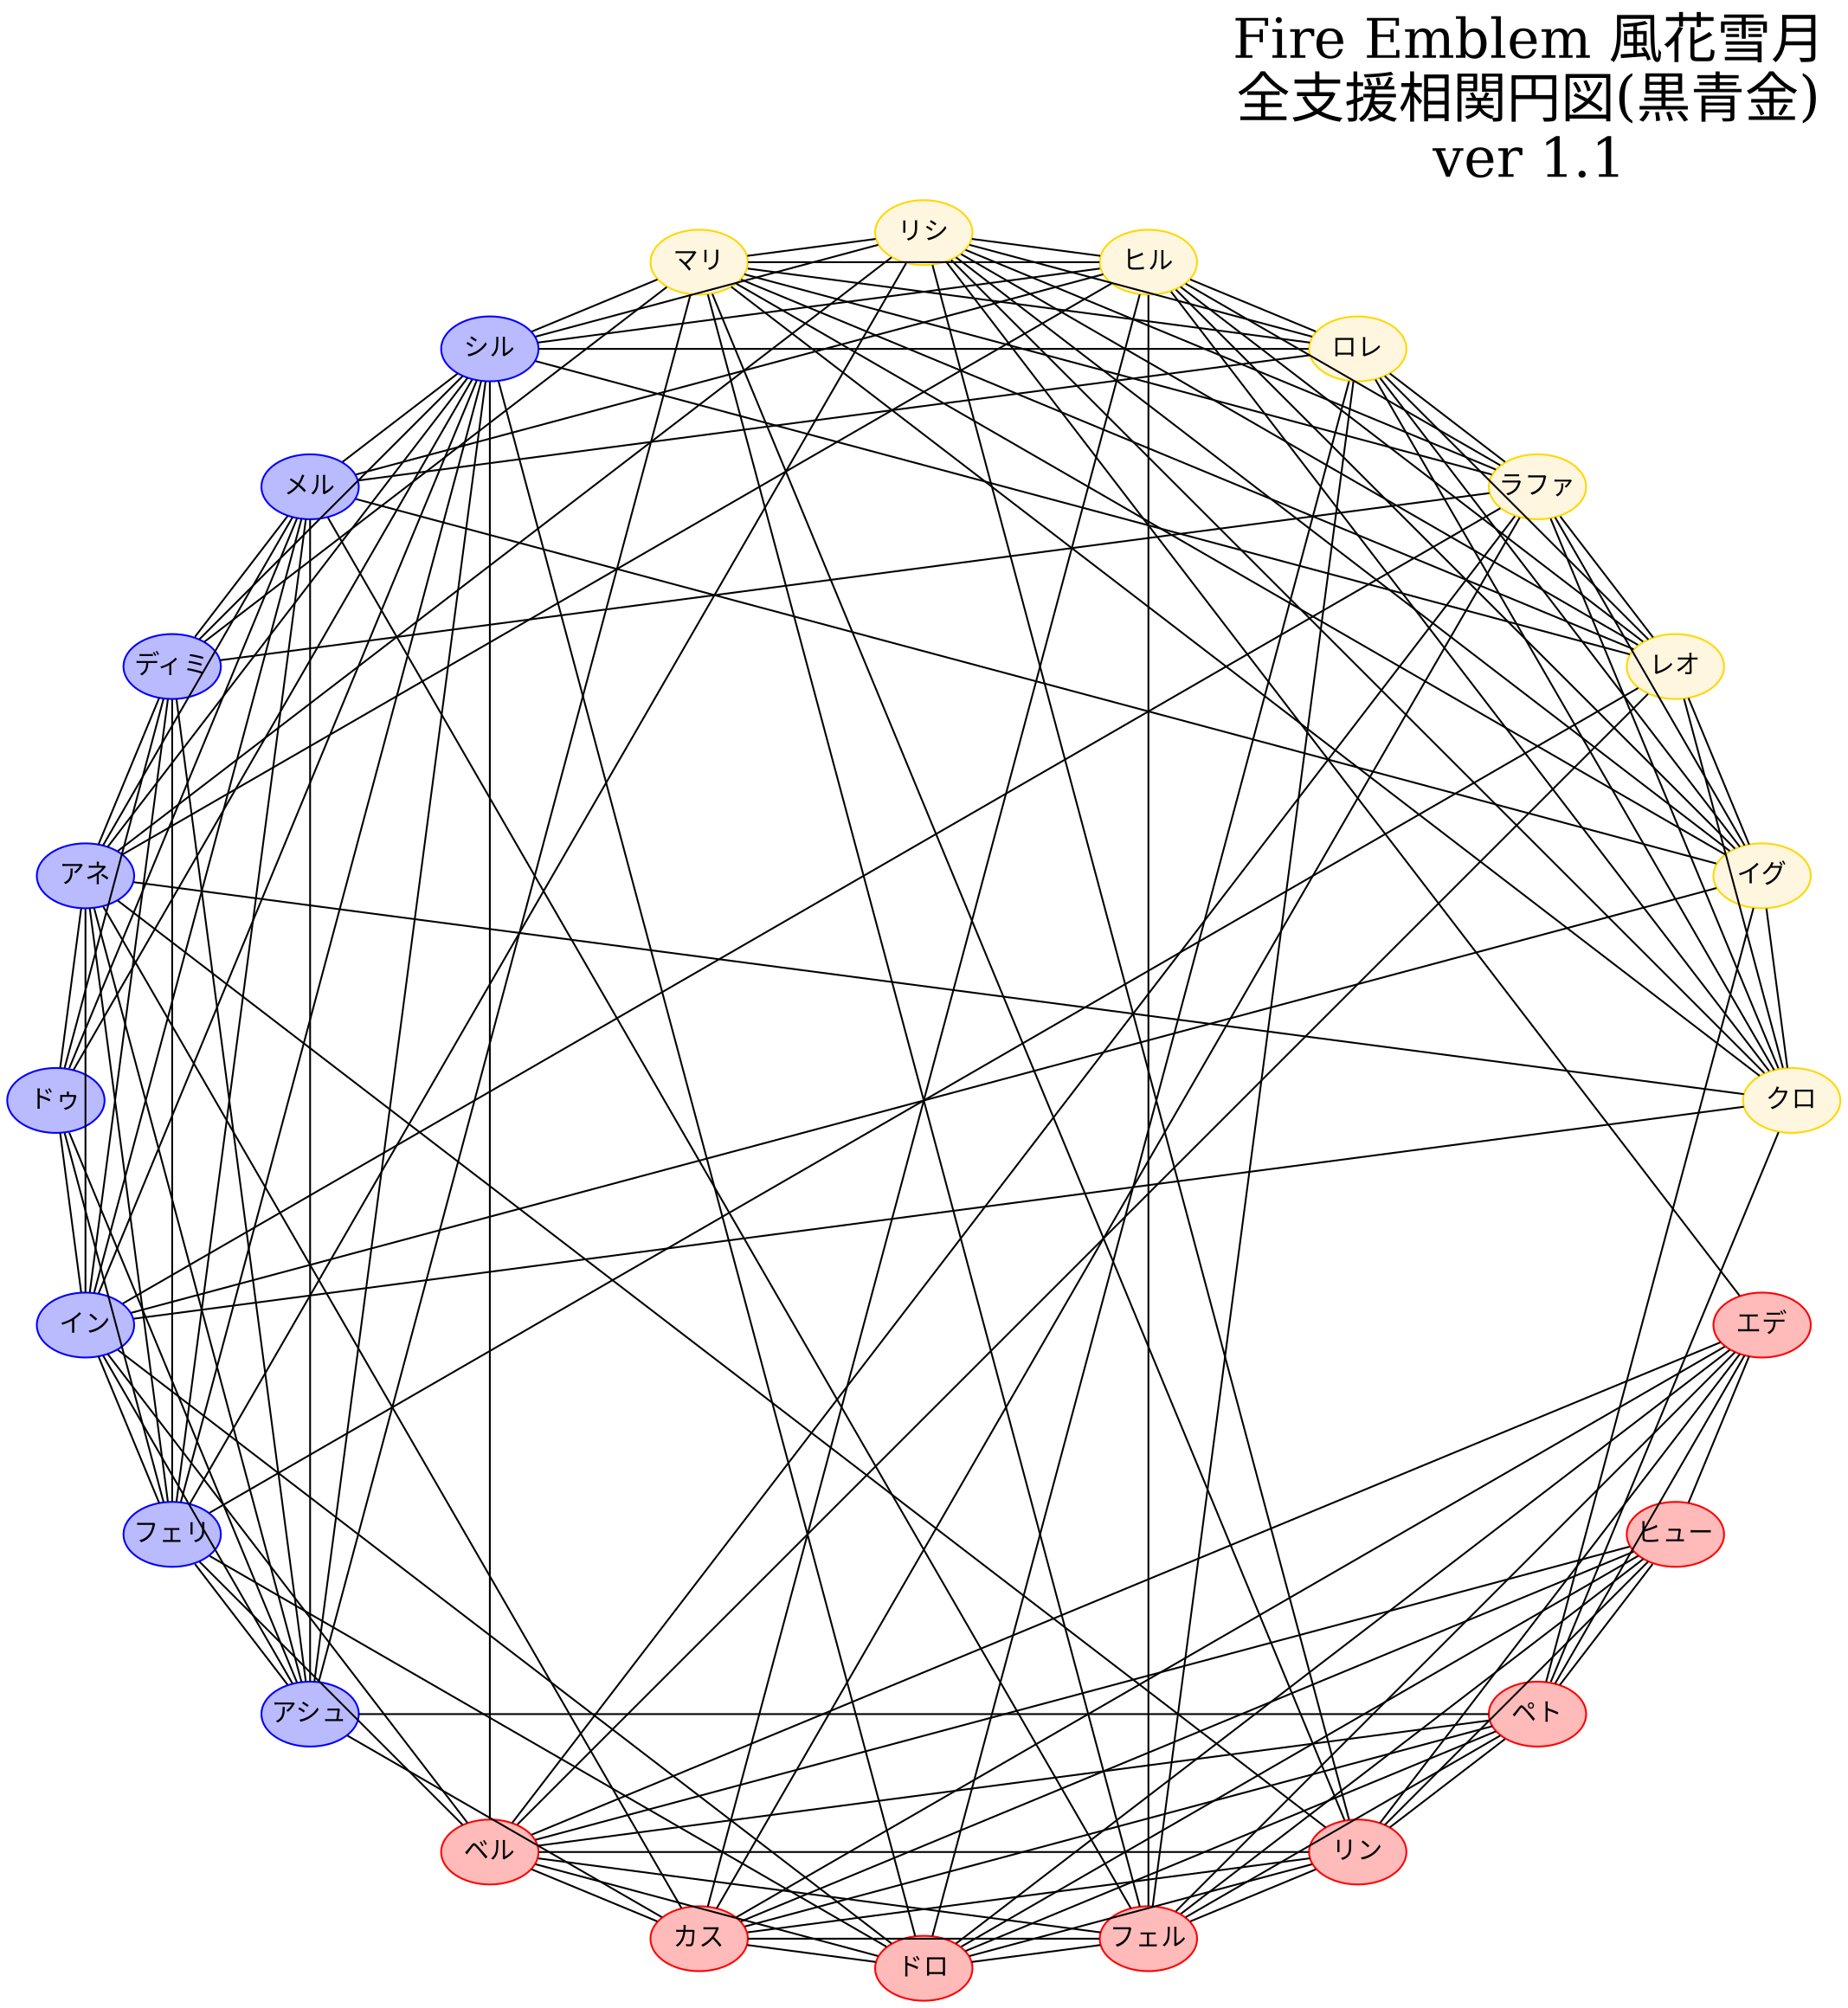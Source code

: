 // 学生かつ支援が存在する関係
graph Classes {
    graph [
        layout="circo",
        label="Fire Emblem 風花雪月\n全支援相関円図(黒青金)\nver 1.1",
        labelloc = "t",
        labeljust = "r",
        fontsize = 30,
        concentrate = "true"
    ]
    node [fixedsize=true,
          style=filled,
          fillcolor=white ];
    //black eagles
    node [color=red, fillcolor="#ff000045"];
    Edelgard[label="エデ"];
    Hubert[label="ヒュー"];
    Ferdinand[label="フェル"];
    Linhardt[label="リン"];
    Caspar[label="カス"];
    Bernadetta[label="ベル"];
    Dorothea[label="ドロ"];
    Petra[label="ペト"];
    //blue lions
    node [color=blue, fillcolor="#0000ff45"];
    Dimitri[label="ディミ"];
    Dedue[label="ドゥ"];
    Felix[label="フェリ"];
    Sylvain[label="シル"];
    Ashe[label="アシュ"];
    Mercedes[label="メル"];
    Annette[label="アネ"];
    Ingrid[label="イン"];
    //golden deer
    node [color=gold, fillcolor="#ffd66b37"];
    Claude[label="クロ"];
    Lorenz[label="ロレ"];
    Raphael[label="ラファ"];
    Ignatz[label="イグ"];
    Hilda[label="ヒル"];
    Lysithea[label="リシ"];
    Marianne[label="マリ"];
    Leonie[label="レオ"];

    // relations on black eagles
    Edelgard   -- { Hubert, Ferdinand, Linhardt, Caspar, Bernadetta, Dorothea, Lysithea };
    Edelgard   -- { Petra };
    Hubert     -- { Edelgard, Ferdinand, Bernadetta, Dorothea, Petra };
    Hubert     -- { Linhardt, Caspar };
    Ferdinand  -- { Edelgard, Hubert, Bernadetta, Dorothea, Petra, Mercedes, Marianne, Hilda };
    Ferdinand  -- { Linhardt, Caspar, Lorenz };
    Linhardt   -- { Edelgard, Caspar, Bernadetta, Dorothea, Petra, Annette, Lysithea, Marianne };
    Linhardt   -- { Ferdinand };
    Caspar     -- { Edelgard, Linhardt, Bernadetta, Dorothea, Petra, Ashe, Annette, Hilda };
    Caspar     -- { Ferdinand, Raphael };
    Bernadetta -- { Edelgard, Hubert, Ferdinand, Linhardt, Caspar, Felix, Raphael };
    Bernadetta -- { Dorothea, Petra, Sylvain, Ingrid , Leonie };
    Dorothea   -- { Edelgard, Hubert, Ferdinand, Linhardt, Caspar, Petra, Felix, Sylvain, Lorenz };
    Dorothea   -- { Bernadetta, Ingrid };
    Petra      -- { Hubert, Ferdinand, Linhardt, Caspar, Dorothea, Ashe, Claude, Ignatz };
    Petra      -- { Edelgard, Bernadetta };
    // relations on blue lions
    Dimitri    -- { Dedue, Felix, Mercedes, Annette, Ingrid, Marianne };
    Dimitri    -- { Ashe, Sylvain, Raphael };
    Dedue      -- { Dimitri, Ashe, Mercedes, Annette, Ingrid };
    Dedue      -- { Felix, Sylvain };
    Felix      -- { Dimitri, Bernadetta, Dorothea, Sylvain, Mercedes, Annette, Ingrid, Lysithea, Leonie };
    Felix      -- { Dedue, Ashe };
    Ashe       -- { Caspar, Petra, Dedue, Annette, Mercedes, Ingrid, Marianne };
    Ashe       -- { Dimitri, Felix, Sylvain };
    Sylvain    -- { Felix, Mercedes, Ingrid };
    Sylvain    -- { Bernadetta, Dorothea, Dimitri, Dedue, Annette, Lorenz, Lysithea, Marianne, Hilda, Leonie };
    Mercedes   -- { Ferdinand, Dimitri, Dedue, Felix, Sylvain, Annette, Lorenz, Ignatz };
    Mercedes   -- { Ingrid, Hilda };
    Annette    -- { Linhardt, Caspar, Dimitri, Dedue, Mercedes, Claude };
    Annette    -- { Sylvain, Ingrid, Lysithea, Hilda };
    Ingrid     -- { Dimitri, Dedue, Felix, Sylvain, Claude, Raphael, Ignatz };
    Ingrid     -- { Bernadetta, Dorothea, Mercedes, Annette };
    // relations on golden deer
    Claude     -- { Petra, Annette, Ingrid, Lorenz, Lysithea, Marianne, Hilda, Leonie };
    Claude     -- { Raphael, Ignatz };
    Lorenz     -- { Dorothea, Mercedes, Claude, Lysithea, Marianne, Hilda, Leonie };
    Lorenz     -- { Ferdinand, Sylvain, Raphael, Ignatz };
    Raphael    -- { Bernadetta, Ingrid, Ignatz, Lysithea, Marianne, Hilda, Leonie };
    Raphael    -- { Caspar, Dimitri, Claude, Lorenz }
    Ignatz     -- { Petra, Mercedes, Ingrid, Raphael, Lysithea, Marianne, Hilda, Leonie };
    Ignatz     -- { Claude, Lorenz };
    Lysithea   -- { Edelgard, Linhardt, Felix, Claude, Lorenz, Raphael };
    Lysithea   -- { Sylvain, Annette, Marianne, Leonie };
    Marianne   -- { Ferdinand, Linhardt, Dimitri, Claude, Lorenz, Raphael, Ignatz };
    Marianne   -- { Sylvain, Lysithea, Leonie };
    Hilda      -- { Ferdinand, Caspar, Claude, Lorenz, Raphael, Ignatz, Marianne };
    Hilda      -- { Sylvain, Mercedes, Annette, Lysithea, Leonie };
    Leonie     -- { Felix, Claude, Lorenz, Raphael, Ignatz };
    Leonie     -- { Bernadetta, Sylvain, Lysithea, Marianne, Hilda };
}
